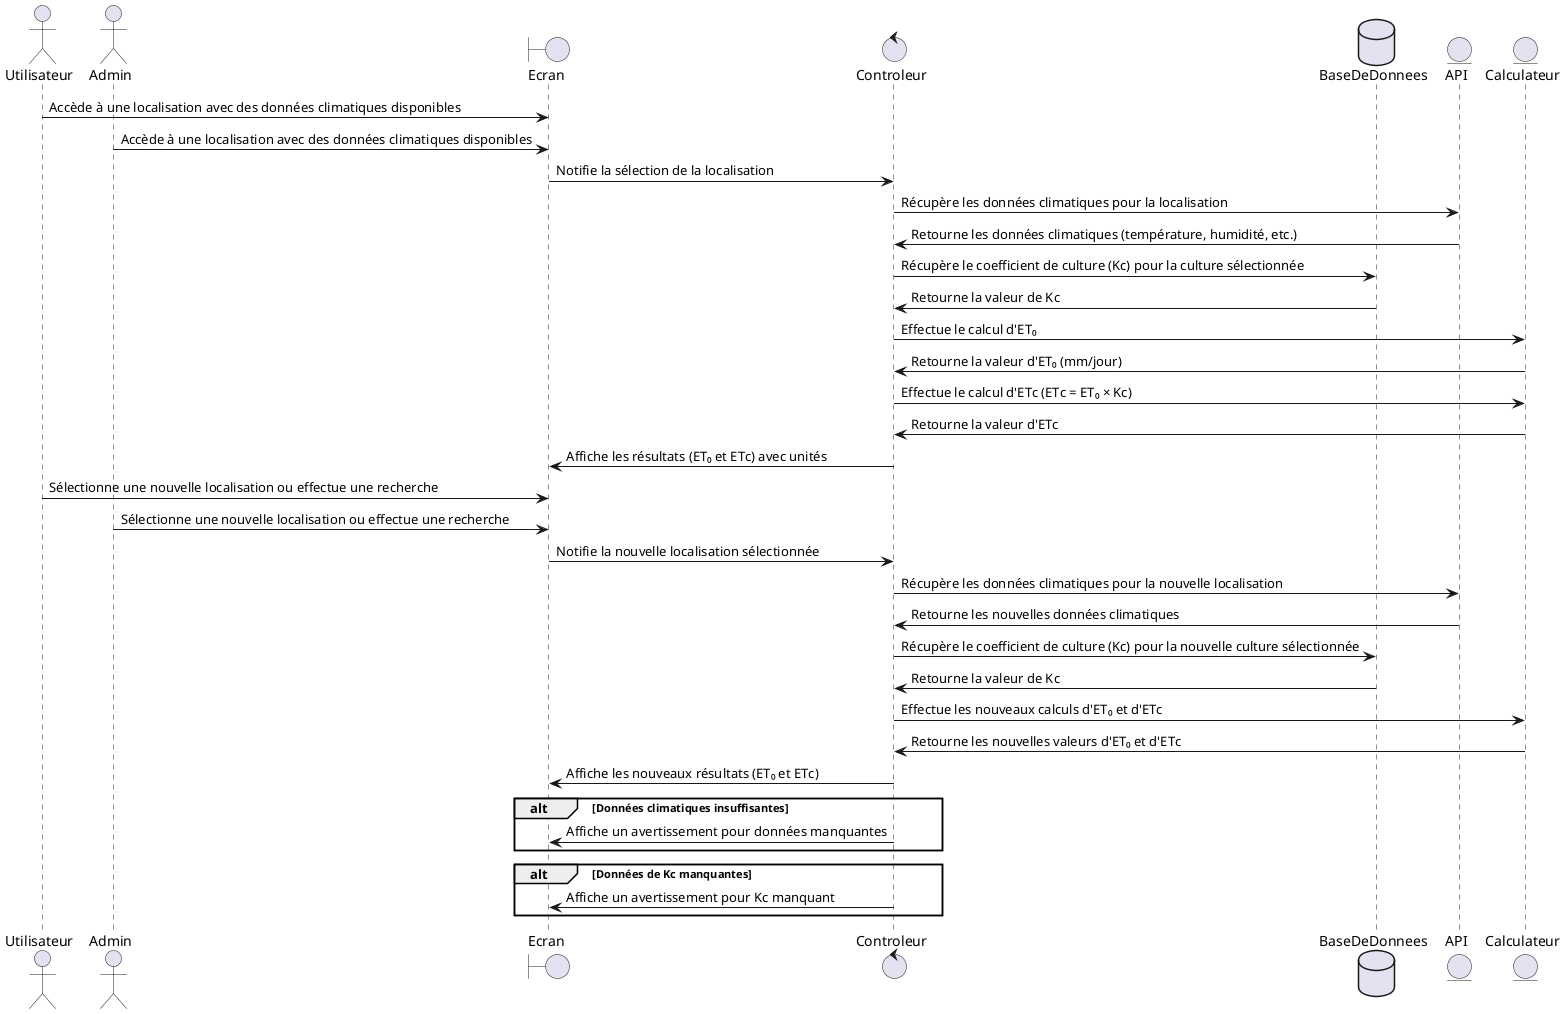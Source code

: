 @startuml
actor Utilisateur
actor Admin
boundary Ecran
control Controleur
database BaseDeDonnees
entity API
entity Calculateur

Utilisateur -> Ecran : Accède à une localisation avec des données climatiques disponibles
Admin -> Ecran : Accède à une localisation avec des données climatiques disponibles
Ecran -> Controleur : Notifie la sélection de la localisation
Controleur -> API : Récupère les données climatiques pour la localisation
API -> Controleur : Retourne les données climatiques (température, humidité, etc.)
Controleur -> BaseDeDonnees : Récupère le coefficient de culture (Kc) pour la culture sélectionnée
BaseDeDonnees -> Controleur : Retourne la valeur de Kc

Controleur -> Calculateur : Effectue le calcul d'ET₀
Calculateur -> Controleur : Retourne la valeur d'ET₀ (mm/jour)
Controleur -> Calculateur : Effectue le calcul d'ETc (ETc = ET₀ × Kc)
Calculateur -> Controleur : Retourne la valeur d'ETc
Controleur -> Ecran : Affiche les résultats (ET₀ et ETc) avec unités

Utilisateur -> Ecran : Sélectionne une nouvelle localisation ou effectue une recherche
Admin -> Ecran : Sélectionne une nouvelle localisation ou effectue une recherche
Ecran -> Controleur : Notifie la nouvelle localisation sélectionnée
Controleur -> API : Récupère les données climatiques pour la nouvelle localisation
API -> Controleur : Retourne les nouvelles données climatiques
Controleur -> BaseDeDonnees : Récupère le coefficient de culture (Kc) pour la nouvelle culture sélectionnée
BaseDeDonnees -> Controleur : Retourne la valeur de Kc
Controleur -> Calculateur : Effectue les nouveaux calculs d'ET₀ et d'ETc
Calculateur -> Controleur : Retourne les nouvelles valeurs d'ET₀ et d'ETc
Controleur -> Ecran : Affiche les nouveaux résultats (ET₀ et ETc)

alt Données climatiques insuffisantes
    Controleur -> Ecran : Affiche un avertissement pour données manquantes
end

alt Données de Kc manquantes
    Controleur -> Ecran : Affiche un avertissement pour Kc manquant
end
@enduml